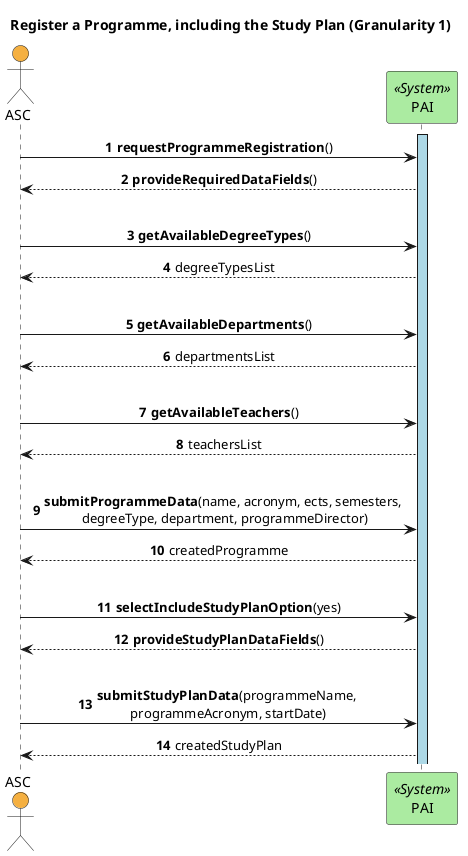 @startuml
title Register a Programme, including the Study Plan (Granularity 1)
skinparam sequenceMessageAlign center
skinparam sequenceLifeLineBackgroundColor lightblue
autonumber

actor ASC #F5B041
participant "PAI" as system <<System>> #ABEBA1

activate system
ASC -> system: **requestProgrammeRegistration**()
system --> ASC: **provideRequiredDataFields**()
|||
ASC -> system: **getAvailableDegreeTypes**()
system --> ASC: degreeTypesList
|||
ASC -> system: **getAvailableDepartments**()
system --> ASC: departmentsList
|||
ASC -> system: **getAvailableTeachers**()
system --> ASC: teachersList
|||
ASC -> system: **submitProgrammeData**(name, acronym, ects, semesters, \ndegreeType, department, programmeDirector)
system --> ASC: createdProgramme
|||
ASC -> system: **selectIncludeStudyPlanOption**(yes)
system --> ASC: **provideStudyPlanDataFields**()
|||
ASC -> system: **submitStudyPlanData**(programmeName, \nprogrammeAcronym, startDate)
system --> ASC: createdStudyPlan
@enduml